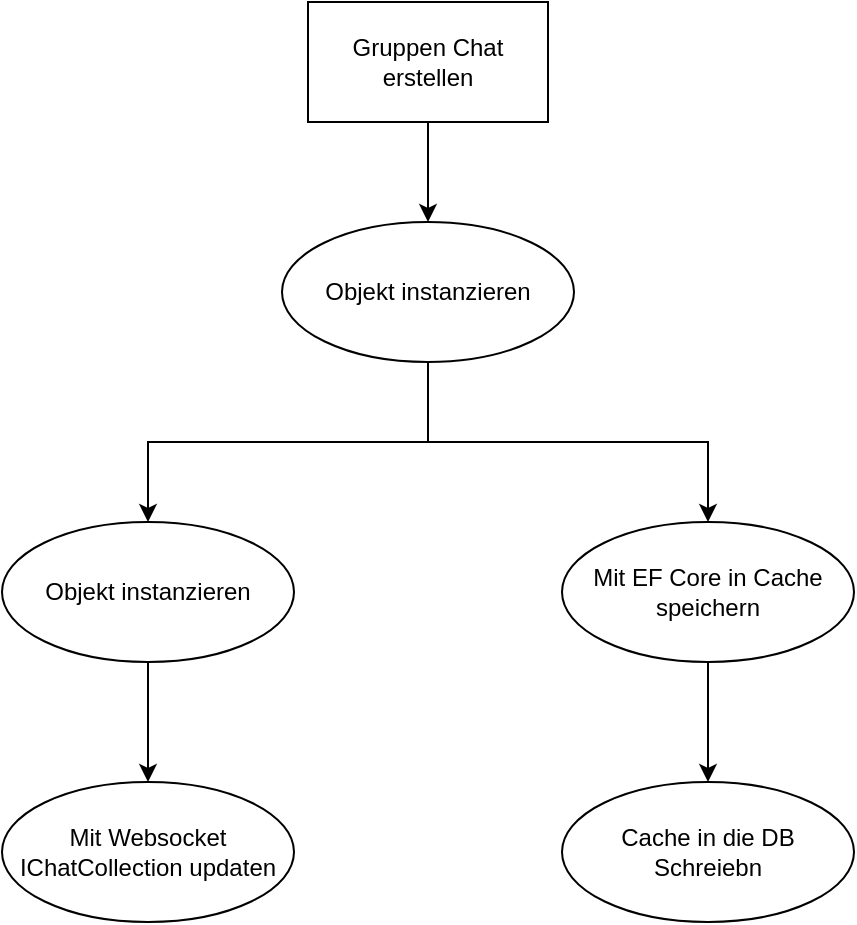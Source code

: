<mxfile version="17.4.2" type="device" pages="3"><diagram id="hxYvsURXzo1K1jN89s1K" name="Gruppen Chat erstellen"><mxGraphModel dx="1038" dy="649" grid="1" gridSize="10" guides="1" tooltips="1" connect="1" arrows="1" fold="1" page="1" pageScale="1" pageWidth="827" pageHeight="1169" math="0" shadow="0"><root><mxCell id="0"/><mxCell id="1" parent="0"/><mxCell id="QfJWTm_YA63isFfpeobc-5" value="" style="edgeStyle=orthogonalEdgeStyle;rounded=0;orthogonalLoop=1;jettySize=auto;html=1;" parent="1" source="QfJWTm_YA63isFfpeobc-2" target="QfJWTm_YA63isFfpeobc-4" edge="1"><mxGeometry relative="1" as="geometry"/></mxCell><mxCell id="QfJWTm_YA63isFfpeobc-9" value="" style="edgeStyle=orthogonalEdgeStyle;rounded=0;orthogonalLoop=1;jettySize=auto;html=1;" parent="1" source="QfJWTm_YA63isFfpeobc-2" target="QfJWTm_YA63isFfpeobc-8" edge="1"><mxGeometry relative="1" as="geometry"/></mxCell><mxCell id="QfJWTm_YA63isFfpeobc-2" value="Objekt instanzieren" style="ellipse;whiteSpace=wrap;html=1;" parent="1" vertex="1"><mxGeometry x="340" y="260" width="146" height="70" as="geometry"/></mxCell><mxCell id="QfJWTm_YA63isFfpeobc-7" value="" style="edgeStyle=orthogonalEdgeStyle;rounded=0;orthogonalLoop=1;jettySize=auto;html=1;" parent="1" source="QfJWTm_YA63isFfpeobc-4" target="QfJWTm_YA63isFfpeobc-6" edge="1"><mxGeometry relative="1" as="geometry"/></mxCell><mxCell id="QfJWTm_YA63isFfpeobc-4" value="Mit EF Core in Cache speichern" style="ellipse;whiteSpace=wrap;html=1;" parent="1" vertex="1"><mxGeometry x="480" y="410" width="146" height="70" as="geometry"/></mxCell><mxCell id="QfJWTm_YA63isFfpeobc-6" value="Cache in die DB Schreiebn" style="ellipse;whiteSpace=wrap;html=1;" parent="1" vertex="1"><mxGeometry x="480" y="540" width="146" height="70" as="geometry"/></mxCell><mxCell id="FRwHCsgAOFOvQ--ZSwIU-4" value="" style="edgeStyle=orthogonalEdgeStyle;rounded=0;orthogonalLoop=1;jettySize=auto;html=1;" edge="1" parent="1" source="QfJWTm_YA63isFfpeobc-8" target="FRwHCsgAOFOvQ--ZSwIU-3"><mxGeometry relative="1" as="geometry"/></mxCell><mxCell id="QfJWTm_YA63isFfpeobc-8" value="Objekt instanzieren" style="ellipse;whiteSpace=wrap;html=1;" parent="1" vertex="1"><mxGeometry x="200" y="410" width="146" height="70" as="geometry"/></mxCell><mxCell id="FRwHCsgAOFOvQ--ZSwIU-2" style="edgeStyle=orthogonalEdgeStyle;rounded=0;orthogonalLoop=1;jettySize=auto;html=1;entryX=0.5;entryY=0;entryDx=0;entryDy=0;" edge="1" parent="1" source="FRwHCsgAOFOvQ--ZSwIU-1" target="QfJWTm_YA63isFfpeobc-2"><mxGeometry relative="1" as="geometry"/></mxCell><mxCell id="FRwHCsgAOFOvQ--ZSwIU-1" value="Gruppen Chat erstellen" style="rounded=0;whiteSpace=wrap;html=1;" vertex="1" parent="1"><mxGeometry x="353" y="150" width="120" height="60" as="geometry"/></mxCell><mxCell id="FRwHCsgAOFOvQ--ZSwIU-3" value="Mit Websocket IChatCollection updaten" style="ellipse;whiteSpace=wrap;html=1;" vertex="1" parent="1"><mxGeometry x="200" y="540" width="146" height="70" as="geometry"/></mxCell></root></mxGraphModel></diagram><diagram name="Task erstellen" id="MbkWNeubb0SD8Knk3IOy"><mxGraphModel dx="1038" dy="649" grid="1" gridSize="10" guides="1" tooltips="1" connect="1" arrows="1" fold="1" page="1" pageScale="1" pageWidth="827" pageHeight="1169" math="0" shadow="0"><root><mxCell id="SmJDLzKYBOENI9Jf29Rc-0"/><mxCell id="SmJDLzKYBOENI9Jf29Rc-1" parent="SmJDLzKYBOENI9Jf29Rc-0"/><mxCell id="h20kJ13Vdpek4M8qgT4u-1" style="edgeStyle=orthogonalEdgeStyle;rounded=0;orthogonalLoop=1;jettySize=auto;html=1;entryX=0.5;entryY=0;entryDx=0;entryDy=0;" edge="1" parent="SmJDLzKYBOENI9Jf29Rc-1" source="SmJDLzKYBOENI9Jf29Rc-4" target="h20kJ13Vdpek4M8qgT4u-0"><mxGeometry relative="1" as="geometry"/></mxCell><mxCell id="SmJDLzKYBOENI9Jf29Rc-4" value="Objekt instanzieren" style="ellipse;whiteSpace=wrap;html=1;" vertex="1" parent="SmJDLzKYBOENI9Jf29Rc-1"><mxGeometry x="340" y="260" width="146" height="70" as="geometry"/></mxCell><mxCell id="SmJDLzKYBOENI9Jf29Rc-5" value="" style="edgeStyle=orthogonalEdgeStyle;rounded=0;orthogonalLoop=1;jettySize=auto;html=1;" edge="1" parent="SmJDLzKYBOENI9Jf29Rc-1" source="SmJDLzKYBOENI9Jf29Rc-6" target="SmJDLzKYBOENI9Jf29Rc-7"><mxGeometry relative="1" as="geometry"/></mxCell><mxCell id="SmJDLzKYBOENI9Jf29Rc-6" value="Mit EF Core in Cache speichern" style="ellipse;whiteSpace=wrap;html=1;" vertex="1" parent="SmJDLzKYBOENI9Jf29Rc-1"><mxGeometry x="480" y="520" width="146" height="70" as="geometry"/></mxCell><mxCell id="SmJDLzKYBOENI9Jf29Rc-7" value="Cache in die DB Schreiebn" style="ellipse;whiteSpace=wrap;html=1;" vertex="1" parent="SmJDLzKYBOENI9Jf29Rc-1"><mxGeometry x="480" y="650" width="146" height="70" as="geometry"/></mxCell><mxCell id="SmJDLzKYBOENI9Jf29Rc-8" value="" style="edgeStyle=orthogonalEdgeStyle;rounded=0;orthogonalLoop=1;jettySize=auto;html=1;" edge="1" parent="SmJDLzKYBOENI9Jf29Rc-1" source="SmJDLzKYBOENI9Jf29Rc-9" target="SmJDLzKYBOENI9Jf29Rc-12"><mxGeometry relative="1" as="geometry"/></mxCell><mxCell id="SmJDLzKYBOENI9Jf29Rc-9" value="Objekt instanzieren" style="ellipse;whiteSpace=wrap;html=1;" vertex="1" parent="SmJDLzKYBOENI9Jf29Rc-1"><mxGeometry x="200" y="520" width="146" height="70" as="geometry"/></mxCell><mxCell id="SmJDLzKYBOENI9Jf29Rc-10" style="edgeStyle=orthogonalEdgeStyle;rounded=0;orthogonalLoop=1;jettySize=auto;html=1;entryX=0.5;entryY=0;entryDx=0;entryDy=0;" edge="1" parent="SmJDLzKYBOENI9Jf29Rc-1" source="SmJDLzKYBOENI9Jf29Rc-11" target="SmJDLzKYBOENI9Jf29Rc-4"><mxGeometry relative="1" as="geometry"/></mxCell><mxCell id="SmJDLzKYBOENI9Jf29Rc-11" value="Task erstellen" style="rounded=0;whiteSpace=wrap;html=1;" vertex="1" parent="SmJDLzKYBOENI9Jf29Rc-1"><mxGeometry x="353" y="150" width="120" height="60" as="geometry"/></mxCell><mxCell id="SmJDLzKYBOENI9Jf29Rc-12" value="Mit Websocket Chat updaten" style="ellipse;whiteSpace=wrap;html=1;" vertex="1" parent="SmJDLzKYBOENI9Jf29Rc-1"><mxGeometry x="200" y="650" width="146" height="70" as="geometry"/></mxCell><mxCell id="h20kJ13Vdpek4M8qgT4u-2" style="edgeStyle=orthogonalEdgeStyle;rounded=0;orthogonalLoop=1;jettySize=auto;html=1;entryX=0.5;entryY=0;entryDx=0;entryDy=0;" edge="1" parent="SmJDLzKYBOENI9Jf29Rc-1" source="h20kJ13Vdpek4M8qgT4u-0" target="SmJDLzKYBOENI9Jf29Rc-9"><mxGeometry relative="1" as="geometry"/></mxCell><mxCell id="h20kJ13Vdpek4M8qgT4u-3" style="edgeStyle=orthogonalEdgeStyle;rounded=0;orthogonalLoop=1;jettySize=auto;html=1;entryX=0.5;entryY=0;entryDx=0;entryDy=0;" edge="1" parent="SmJDLzKYBOENI9Jf29Rc-1" source="h20kJ13Vdpek4M8qgT4u-0" target="SmJDLzKYBOENI9Jf29Rc-6"><mxGeometry relative="1" as="geometry"/></mxCell><mxCell id="h20kJ13Vdpek4M8qgT4u-0" value="Task an chat objekt anhängen" style="ellipse;whiteSpace=wrap;html=1;" vertex="1" parent="SmJDLzKYBOENI9Jf29Rc-1"><mxGeometry x="340" y="380" width="146" height="70" as="geometry"/></mxCell></root></mxGraphModel></diagram><diagram name="Benutzer Hinzufügen" id="OizXTkYfFwXs8b3jBW7J"><mxGraphModel dx="1038" dy="649" grid="1" gridSize="10" guides="1" tooltips="1" connect="1" arrows="1" fold="1" page="1" pageScale="1" pageWidth="827" pageHeight="1169" math="0" shadow="0"><root><mxCell id="DnCGZzXDK6kRQD8_5YCn-0"/><mxCell id="DnCGZzXDK6kRQD8_5YCn-1" parent="DnCGZzXDK6kRQD8_5YCn-0"/><mxCell id="29mRVFbArBY7pm64q1zv-1" value="" style="edgeStyle=orthogonalEdgeStyle;rounded=0;orthogonalLoop=1;jettySize=auto;html=1;" edge="1" parent="DnCGZzXDK6kRQD8_5YCn-1" source="DnCGZzXDK6kRQD8_5YCn-4" target="29mRVFbArBY7pm64q1zv-0"><mxGeometry relative="1" as="geometry"/></mxCell><mxCell id="DnCGZzXDK6kRQD8_5YCn-4" value="Objekt mittels ID oder Username von DB Laden" style="ellipse;whiteSpace=wrap;html=1;" vertex="1" parent="DnCGZzXDK6kRQD8_5YCn-1"><mxGeometry x="340" y="260" width="146" height="70" as="geometry"/></mxCell><mxCell id="DnCGZzXDK6kRQD8_5YCn-5" value="" style="edgeStyle=orthogonalEdgeStyle;rounded=0;orthogonalLoop=1;jettySize=auto;html=1;" edge="1" parent="DnCGZzXDK6kRQD8_5YCn-1" target="DnCGZzXDK6kRQD8_5YCn-7"><mxGeometry relative="1" as="geometry"><mxPoint x="553" y="480" as="sourcePoint"/></mxGeometry></mxCell><mxCell id="DnCGZzXDK6kRQD8_5YCn-8" value="" style="edgeStyle=orthogonalEdgeStyle;rounded=0;orthogonalLoop=1;jettySize=auto;html=1;" edge="1" parent="DnCGZzXDK6kRQD8_5YCn-1" target="DnCGZzXDK6kRQD8_5YCn-12"><mxGeometry relative="1" as="geometry"><mxPoint x="273" y="480" as="sourcePoint"/></mxGeometry></mxCell><mxCell id="DnCGZzXDK6kRQD8_5YCn-10" style="edgeStyle=orthogonalEdgeStyle;rounded=0;orthogonalLoop=1;jettySize=auto;html=1;entryX=0.5;entryY=0;entryDx=0;entryDy=0;" edge="1" parent="DnCGZzXDK6kRQD8_5YCn-1" source="DnCGZzXDK6kRQD8_5YCn-11" target="DnCGZzXDK6kRQD8_5YCn-4"><mxGeometry relative="1" as="geometry"/></mxCell><mxCell id="DnCGZzXDK6kRQD8_5YCn-11" value="Benutzer hinzufügen" style="rounded=0;whiteSpace=wrap;html=1;" vertex="1" parent="DnCGZzXDK6kRQD8_5YCn-1"><mxGeometry x="353" y="150" width="120" height="60" as="geometry"/></mxCell><mxCell id="29mRVFbArBY7pm64q1zv-3" value="" style="edgeStyle=orthogonalEdgeStyle;rounded=0;orthogonalLoop=1;jettySize=auto;html=1;" edge="1" parent="DnCGZzXDK6kRQD8_5YCn-1" source="29mRVFbArBY7pm64q1zv-0" target="29mRVFbArBY7pm64q1zv-2"><mxGeometry relative="1" as="geometry"/></mxCell><mxCell id="29mRVFbArBY7pm64q1zv-0" value="Task Objekt in Liste von Gruppe anfügen" style="ellipse;whiteSpace=wrap;html=1;" vertex="1" parent="DnCGZzXDK6kRQD8_5YCn-1"><mxGeometry x="340" y="390" width="146" height="70" as="geometry"/></mxCell><mxCell id="29mRVFbArBY7pm64q1zv-2" value="Persistieren" style="ellipse;whiteSpace=wrap;html=1;" vertex="1" parent="DnCGZzXDK6kRQD8_5YCn-1"><mxGeometry x="340" y="515" width="146" height="70" as="geometry"/></mxCell></root></mxGraphModel></diagram></mxfile>
